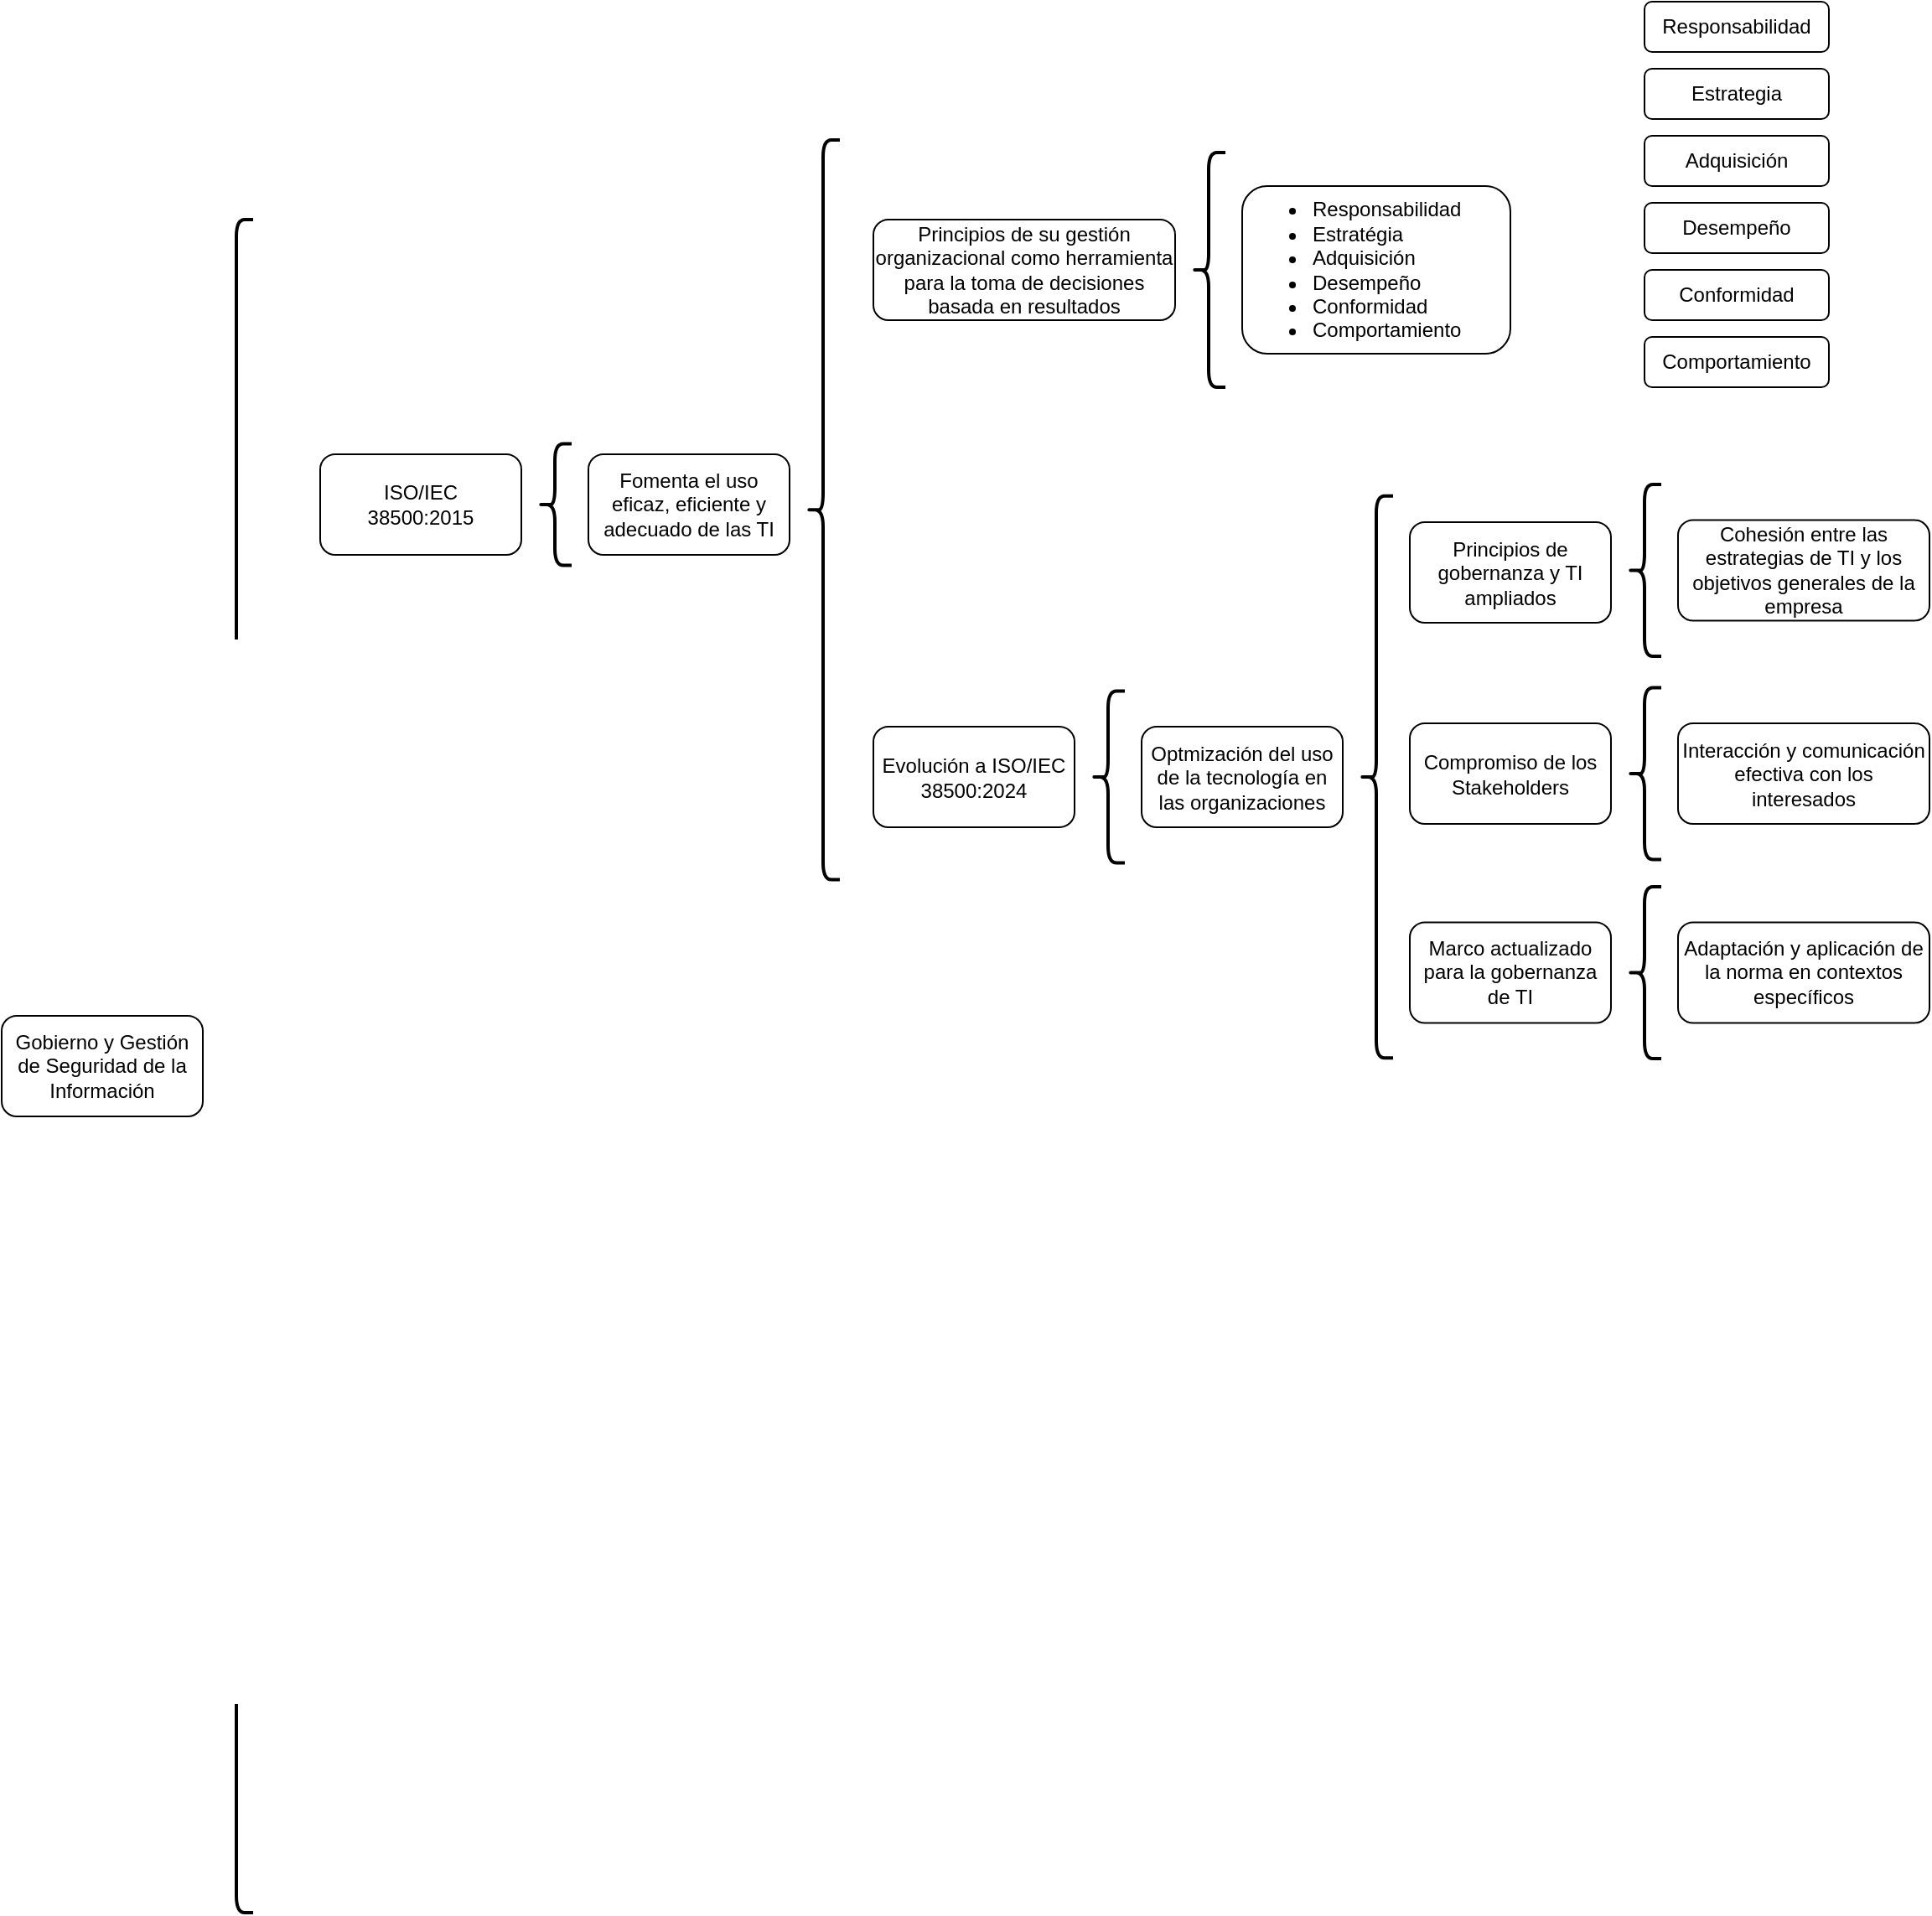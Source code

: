 <mxfile version="24.5.5" type="github">
  <diagram name="Page-1" id="q2Jbj9jXo_gZTiccc0qb">
    <mxGraphModel dx="890" dy="1688" grid="1" gridSize="10" guides="1" tooltips="1" connect="1" arrows="1" fold="1" page="1" pageScale="1" pageWidth="850" pageHeight="1100" math="0" shadow="0">
      <root>
        <mxCell id="0" />
        <mxCell id="1" parent="0" />
        <mxCell id="kAfQUqZbJTXlSHJmYTkc-2" value="Gobierno y Gestión de Seguridad de la Información" style="rounded=1;whiteSpace=wrap;html=1;" vertex="1" parent="1">
          <mxGeometry x="20" y="525" width="120" height="60" as="geometry" />
        </mxCell>
        <mxCell id="kAfQUqZbJTXlSHJmYTkc-6" value="" style="shape=curlyBracket;whiteSpace=wrap;html=1;rounded=1;flipH=1;labelPosition=right;verticalLabelPosition=middle;align=left;verticalAlign=middle;strokeWidth=2;rotation=-180;" vertex="1" parent="1">
          <mxGeometry x="150" y="50" width="20" height="1010" as="geometry" />
        </mxCell>
        <mxCell id="kAfQUqZbJTXlSHJmYTkc-7" value="ISO/IEC&lt;div&gt;38500:2015&lt;/div&gt;" style="rounded=1;whiteSpace=wrap;html=1;" vertex="1" parent="1">
          <mxGeometry x="210" y="190" width="120" height="60" as="geometry" />
        </mxCell>
        <mxCell id="kAfQUqZbJTXlSHJmYTkc-8" value="" style="shape=curlyBracket;whiteSpace=wrap;html=1;rounded=1;flipH=1;labelPosition=right;verticalLabelPosition=middle;align=left;verticalAlign=middle;strokeWidth=2;rotation=-180;" vertex="1" parent="1">
          <mxGeometry x="340" y="183.75" width="20" height="72.5" as="geometry" />
        </mxCell>
        <mxCell id="kAfQUqZbJTXlSHJmYTkc-9" value="Evolución a ISO/IEC&lt;div&gt;38500:2024&lt;/div&gt;" style="rounded=1;whiteSpace=wrap;html=1;" vertex="1" parent="1">
          <mxGeometry x="540" y="352.5" width="120" height="60" as="geometry" />
        </mxCell>
        <mxCell id="kAfQUqZbJTXlSHJmYTkc-10" value="" style="shape=curlyBracket;whiteSpace=wrap;html=1;rounded=1;flipH=1;labelPosition=right;verticalLabelPosition=middle;align=left;verticalAlign=middle;strokeWidth=2;rotation=-180;" vertex="1" parent="1">
          <mxGeometry x="670" y="331.25" width="20" height="102.5" as="geometry" />
        </mxCell>
        <mxCell id="kAfQUqZbJTXlSHJmYTkc-11" value="Principios de gobernanza y TI ampliados" style="rounded=1;whiteSpace=wrap;html=1;" vertex="1" parent="1">
          <mxGeometry x="860" y="230.5" width="120" height="60" as="geometry" />
        </mxCell>
        <mxCell id="kAfQUqZbJTXlSHJmYTkc-12" value="Marco actualizado para la gobernanza de TI" style="rounded=1;whiteSpace=wrap;html=1;" vertex="1" parent="1">
          <mxGeometry x="860" y="469.25" width="120" height="60" as="geometry" />
        </mxCell>
        <mxCell id="kAfQUqZbJTXlSHJmYTkc-13" value="Compromiso de los Stakeholders" style="rounded=1;whiteSpace=wrap;html=1;" vertex="1" parent="1">
          <mxGeometry x="860" y="350.51" width="120" height="60" as="geometry" />
        </mxCell>
        <mxCell id="kAfQUqZbJTXlSHJmYTkc-14" value="Fomenta el uso eficaz, eficiente y adecuado de las TI" style="rounded=1;whiteSpace=wrap;html=1;" vertex="1" parent="1">
          <mxGeometry x="370" y="190" width="120" height="60" as="geometry" />
        </mxCell>
        <mxCell id="kAfQUqZbJTXlSHJmYTkc-15" value="Optmización del uso de la tecnología en las organizaciones" style="rounded=1;whiteSpace=wrap;html=1;" vertex="1" parent="1">
          <mxGeometry x="700" y="352.5" width="120" height="60" as="geometry" />
        </mxCell>
        <mxCell id="kAfQUqZbJTXlSHJmYTkc-16" value="" style="shape=curlyBracket;whiteSpace=wrap;html=1;rounded=1;flipH=1;labelPosition=right;verticalLabelPosition=middle;align=left;verticalAlign=middle;strokeWidth=2;rotation=-180;" vertex="1" parent="1">
          <mxGeometry x="830" y="214.84" width="20" height="335.32" as="geometry" />
        </mxCell>
        <mxCell id="kAfQUqZbJTXlSHJmYTkc-17" value="" style="shape=curlyBracket;whiteSpace=wrap;html=1;rounded=1;flipH=1;labelPosition=right;verticalLabelPosition=middle;align=left;verticalAlign=middle;strokeWidth=2;rotation=-180;" vertex="1" parent="1">
          <mxGeometry x="990" y="208" width="20" height="102.5" as="geometry" />
        </mxCell>
        <mxCell id="kAfQUqZbJTXlSHJmYTkc-18" value="" style="shape=curlyBracket;whiteSpace=wrap;html=1;rounded=1;flipH=1;labelPosition=right;verticalLabelPosition=middle;align=left;verticalAlign=middle;strokeWidth=2;rotation=-180;" vertex="1" parent="1">
          <mxGeometry x="990" y="329.26" width="20" height="102.5" as="geometry" />
        </mxCell>
        <mxCell id="kAfQUqZbJTXlSHJmYTkc-19" value="" style="shape=curlyBracket;whiteSpace=wrap;html=1;rounded=1;flipH=1;labelPosition=right;verticalLabelPosition=middle;align=left;verticalAlign=middle;strokeWidth=2;rotation=-180;" vertex="1" parent="1">
          <mxGeometry x="990" y="448.0" width="20" height="102.5" as="geometry" />
        </mxCell>
        <mxCell id="kAfQUqZbJTXlSHJmYTkc-20" value="Cohesión entre las estrategias de TI y los objetivos generales de la empresa" style="rounded=1;whiteSpace=wrap;html=1;" vertex="1" parent="1">
          <mxGeometry x="1020" y="229.25" width="150" height="60" as="geometry" />
        </mxCell>
        <mxCell id="kAfQUqZbJTXlSHJmYTkc-21" value="Interacción y comunicación efectiva con los interesados" style="rounded=1;whiteSpace=wrap;html=1;" vertex="1" parent="1">
          <mxGeometry x="1020" y="350.5" width="150" height="60" as="geometry" />
        </mxCell>
        <mxCell id="kAfQUqZbJTXlSHJmYTkc-22" value="Adaptación y aplicación de la norma en contextos específicos" style="rounded=1;whiteSpace=wrap;html=1;" vertex="1" parent="1">
          <mxGeometry x="1020" y="469.25" width="150" height="60" as="geometry" />
        </mxCell>
        <mxCell id="kAfQUqZbJTXlSHJmYTkc-23" value="" style="shape=curlyBracket;whiteSpace=wrap;html=1;rounded=1;flipH=1;labelPosition=right;verticalLabelPosition=middle;align=left;verticalAlign=middle;strokeWidth=2;rotation=-180;" vertex="1" parent="1">
          <mxGeometry x="500" y="2.5" width="20" height="441.25" as="geometry" />
        </mxCell>
        <mxCell id="kAfQUqZbJTXlSHJmYTkc-24" value="Principios de su gestión organizacional como herramienta para la toma de decisiones basada en resultados" style="rounded=1;whiteSpace=wrap;html=1;" vertex="1" parent="1">
          <mxGeometry x="540" y="50" width="180" height="60" as="geometry" />
        </mxCell>
        <mxCell id="kAfQUqZbJTXlSHJmYTkc-25" value="&lt;div style=&quot;&quot;&gt;&lt;ul&gt;&lt;li&gt;Responsabilidad&lt;br&gt;&lt;/li&gt;&lt;li&gt;Estratégia&lt;br&gt;&lt;/li&gt;&lt;li&gt;Adquisición&lt;br&gt;&lt;/li&gt;&lt;li&gt;Desempeño&lt;br&gt;&lt;/li&gt;&lt;li&gt;Conformidad&lt;br&gt;&lt;/li&gt;&lt;li&gt;Comportamiento&lt;br&gt;&lt;/li&gt;&lt;/ul&gt;&lt;/div&gt;" style="rounded=1;whiteSpace=wrap;html=1;align=left;" vertex="1" parent="1">
          <mxGeometry x="760" y="30" width="160" height="100" as="geometry" />
        </mxCell>
        <mxCell id="kAfQUqZbJTXlSHJmYTkc-26" value="" style="shape=curlyBracket;whiteSpace=wrap;html=1;rounded=1;flipH=1;labelPosition=right;verticalLabelPosition=middle;align=left;verticalAlign=middle;strokeWidth=2;rotation=-180;" vertex="1" parent="1">
          <mxGeometry x="730" y="10" width="20" height="140" as="geometry" />
        </mxCell>
        <mxCell id="kAfQUqZbJTXlSHJmYTkc-27" value="Responsabilidad" style="rounded=1;whiteSpace=wrap;html=1;" vertex="1" parent="1">
          <mxGeometry x="1000" y="-80" width="110" height="30" as="geometry" />
        </mxCell>
        <mxCell id="kAfQUqZbJTXlSHJmYTkc-28" value="Estrategia" style="rounded=1;whiteSpace=wrap;html=1;" vertex="1" parent="1">
          <mxGeometry x="1000" y="-40" width="110" height="30" as="geometry" />
        </mxCell>
        <mxCell id="kAfQUqZbJTXlSHJmYTkc-29" value="Adquisición" style="rounded=1;whiteSpace=wrap;html=1;" vertex="1" parent="1">
          <mxGeometry x="1000" width="110" height="30" as="geometry" />
        </mxCell>
        <mxCell id="kAfQUqZbJTXlSHJmYTkc-30" value="Desempeño" style="rounded=1;whiteSpace=wrap;html=1;" vertex="1" parent="1">
          <mxGeometry x="1000" y="40" width="110" height="30" as="geometry" />
        </mxCell>
        <mxCell id="kAfQUqZbJTXlSHJmYTkc-31" value="Conformidad" style="rounded=1;whiteSpace=wrap;html=1;" vertex="1" parent="1">
          <mxGeometry x="1000" y="80" width="110" height="30" as="geometry" />
        </mxCell>
        <mxCell id="kAfQUqZbJTXlSHJmYTkc-32" value="Comportamiento" style="rounded=1;whiteSpace=wrap;html=1;" vertex="1" parent="1">
          <mxGeometry x="1000" y="120" width="110" height="30" as="geometry" />
        </mxCell>
      </root>
    </mxGraphModel>
  </diagram>
</mxfile>
